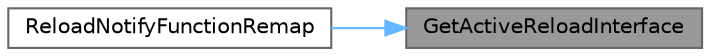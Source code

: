 digraph "GetActiveReloadInterface"
{
 // INTERACTIVE_SVG=YES
 // LATEX_PDF_SIZE
  bgcolor="transparent";
  edge [fontname=Helvetica,fontsize=10,labelfontname=Helvetica,labelfontsize=10];
  node [fontname=Helvetica,fontsize=10,shape=box,height=0.2,width=0.4];
  rankdir="RL";
  Node1 [id="Node000001",label="GetActiveReloadInterface",height=0.2,width=0.4,color="gray40", fillcolor="grey60", style="filled", fontcolor="black",tooltip=" "];
  Node1 -> Node2 [id="edge1_Node000001_Node000002",dir="back",color="steelblue1",style="solid",tooltip=" "];
  Node2 [id="Node000002",label="ReloadNotifyFunctionRemap",height=0.2,width=0.4,color="grey40", fillcolor="white", style="filled",URL="$d3/d82/Reload_8h.html#a177b503fa0c0a31484b2a765bebe9422",tooltip="Invoke when a duplicate function has been detected."];
}
